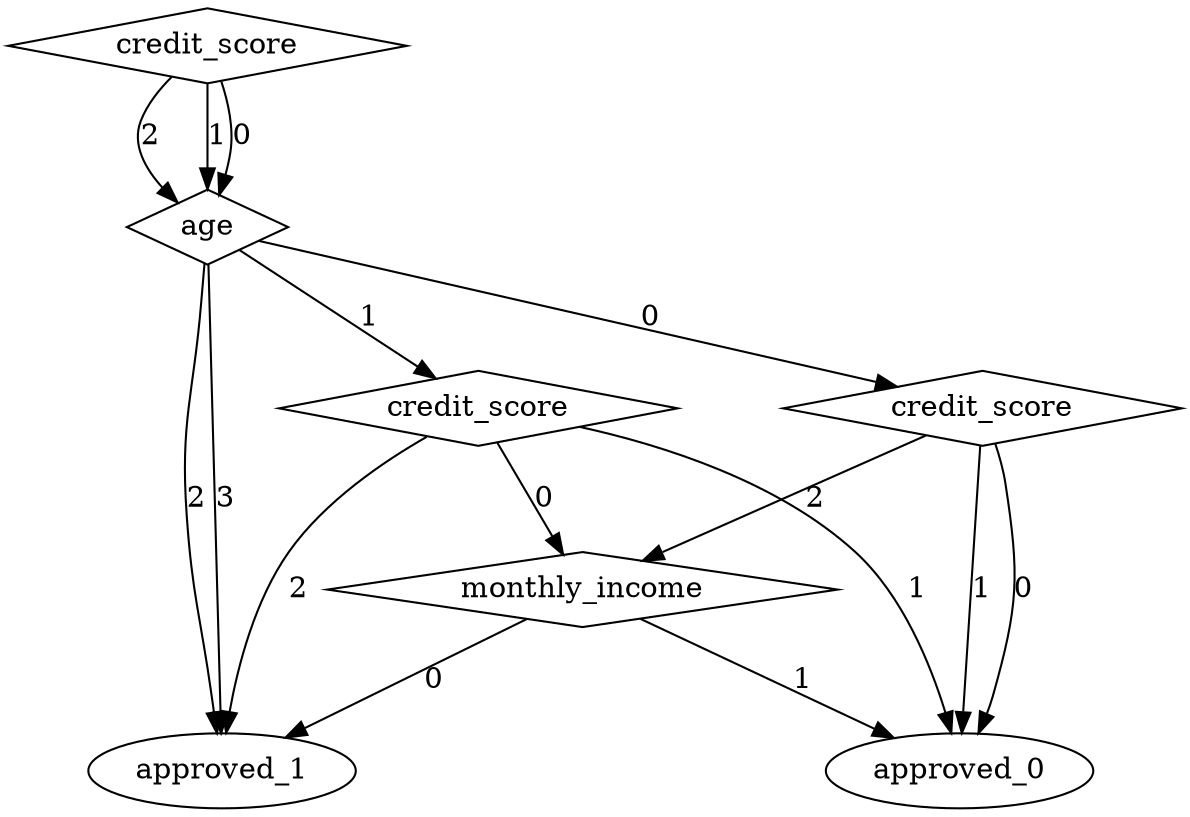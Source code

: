 digraph {
node [label=approved_0,style=""] approved_0
node [label=approved_1,style=""] approved_1
node [label=approved_0,style=""] approved_0
node [label=approved_0,style=""] approved_0
node [label=approved_1,style=""] approved_1
node [label=approved_0,style=""] approved_0
node [label=approved_1,style=""] approved_1
node [label=approved_1,style=""] approved_1
node [label=monthly_income,shape="diamond",style=""] 4
node [label=credit_score,shape="diamond",style=""] 3
node [label=credit_score,shape="diamond",style=""] 2
node [label=age,shape="diamond",style=""] 1
node [label=credit_score,shape="diamond",style=""] 0

4 -> approved_0 [label="1"]
4 -> approved_1 [label="0"]
3 -> 4 [label="2"]
3 -> approved_0 [label="1"]
3 -> approved_0 [label="0"]
2 -> approved_1 [label="2"]
2 -> approved_0 [label="1"]
2 -> 4 [label="0"]
1 -> approved_1 [label="3"]
1 -> approved_1 [label="2"]
1 -> 2 [label="1"]
1 -> 3 [label="0"]
0 -> 1 [label="2"]
0 -> 1 [label="1"]
0 -> 1 [label="0"]
}